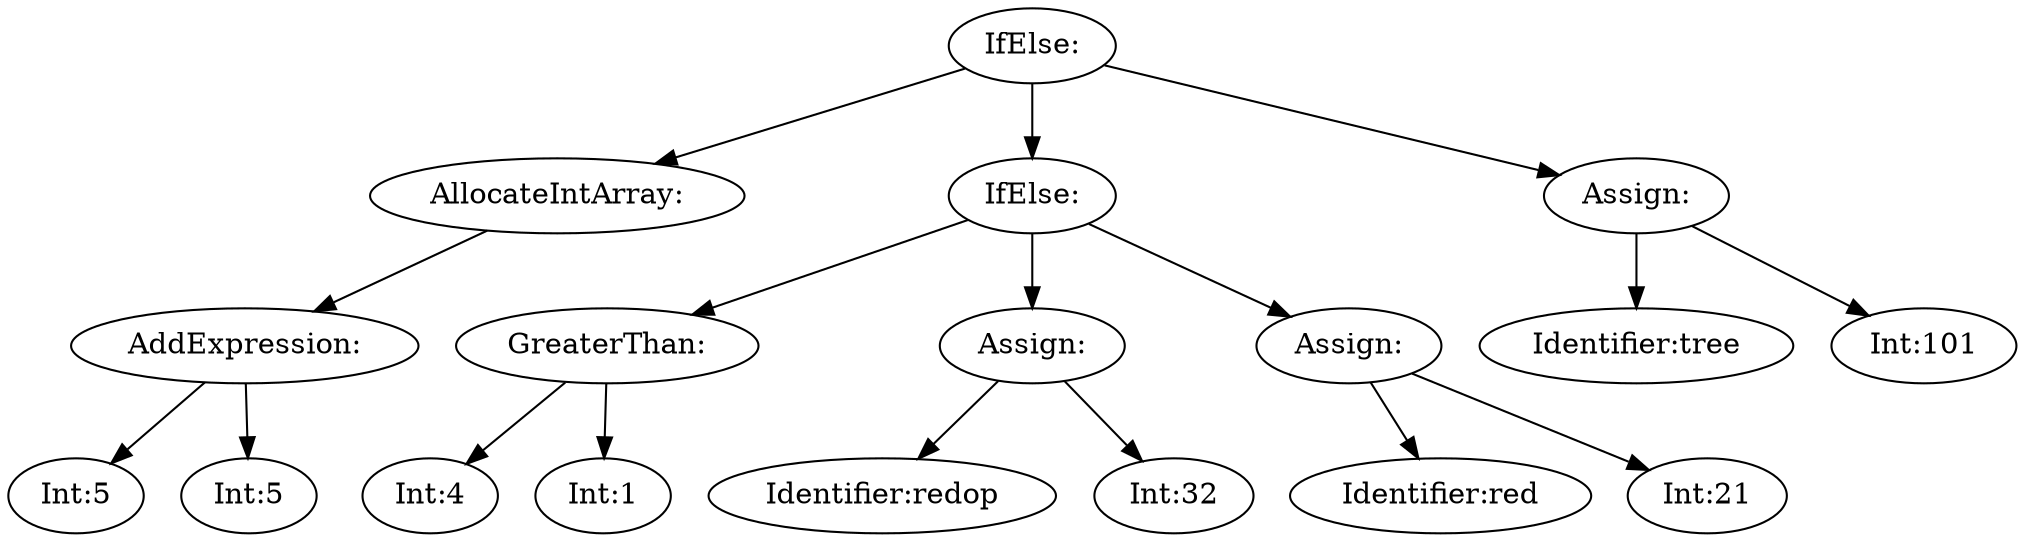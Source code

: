 digraph {
n0 [label="IfElse:"];
n1 [label="AllocateIntArray:"];
n2 [label="AddExpression:"];
n3 [label="Int:5"];
n2 -> n3
n4 [label="Int:5"];
n2 -> n4
n1 -> n2
n0 -> n1
n5 [label="IfElse:"];
n6 [label="GreaterThan:"];
n7 [label="Int:4"];
n6 -> n7
n8 [label="Int:1"];
n6 -> n8
n5 -> n6
n9 [label="Assign:"];
n10 [label="Identifier:redop"];
n9 -> n10
n11 [label="Int:32"];
n9 -> n11
n5 -> n9
n12 [label="Assign:"];
n13 [label="Identifier:red"];
n12 -> n13
n14 [label="Int:21"];
n12 -> n14
n5 -> n12
n0 -> n5
n15 [label="Assign:"];
n16 [label="Identifier:tree"];
n15 -> n16
n17 [label="Int:101"];
n15 -> n17
n0 -> n15
}
